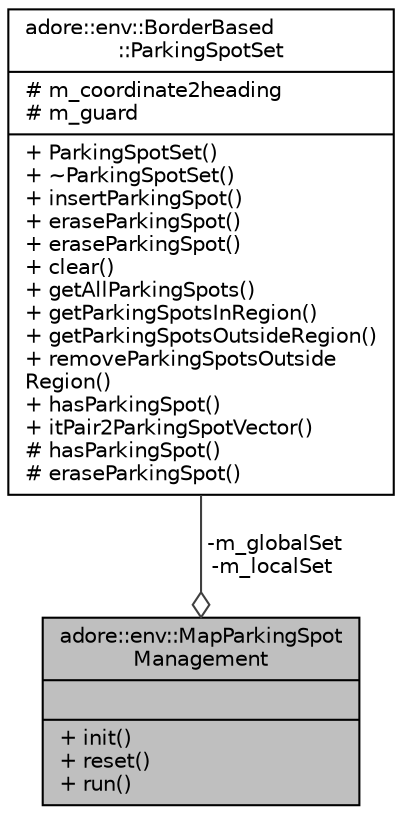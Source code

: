digraph "adore::env::MapParkingSpotManagement"
{
 // LATEX_PDF_SIZE
  edge [fontname="Helvetica",fontsize="10",labelfontname="Helvetica",labelfontsize="10"];
  node [fontname="Helvetica",fontsize="10",shape=record];
  Node1 [label="{adore::env::MapParkingSpot\lManagement\n||+ init()\l+ reset()\l+ run()\l}",height=0.2,width=0.4,color="black", fillcolor="grey75", style="filled", fontcolor="black",tooltip="automatically manage parking spot based on current vehicle position and last state of object"];
  Node2 -> Node1 [color="grey25",fontsize="10",style="solid",label=" -m_globalSet\n-m_localSet" ,arrowhead="odiamond",fontname="Helvetica"];
  Node2 [label="{adore::env::BorderBased\l::ParkingSpotSet\n|# m_coordinate2heading\l# m_guard\l|+ ParkingSpotSet()\l+ ~ParkingSpotSet()\l+ insertParkingSpot()\l+ eraseParkingSpot()\l+ eraseParkingSpot()\l+ clear()\l+ getAllParkingSpots()\l+ getParkingSpotsInRegion()\l+ getParkingSpotsOutsideRegion()\l+ removeParkingSpotsOutside\lRegion()\l+ hasParkingSpot()\l+ itPair2ParkingSpotVector()\l# hasParkingSpot()\l# eraseParkingSpot()\l}",height=0.2,width=0.4,color="black", fillcolor="white", style="filled",URL="$classadore_1_1env_1_1BorderBased_1_1ParkingSpotSet.html",tooltip=" "];
}
